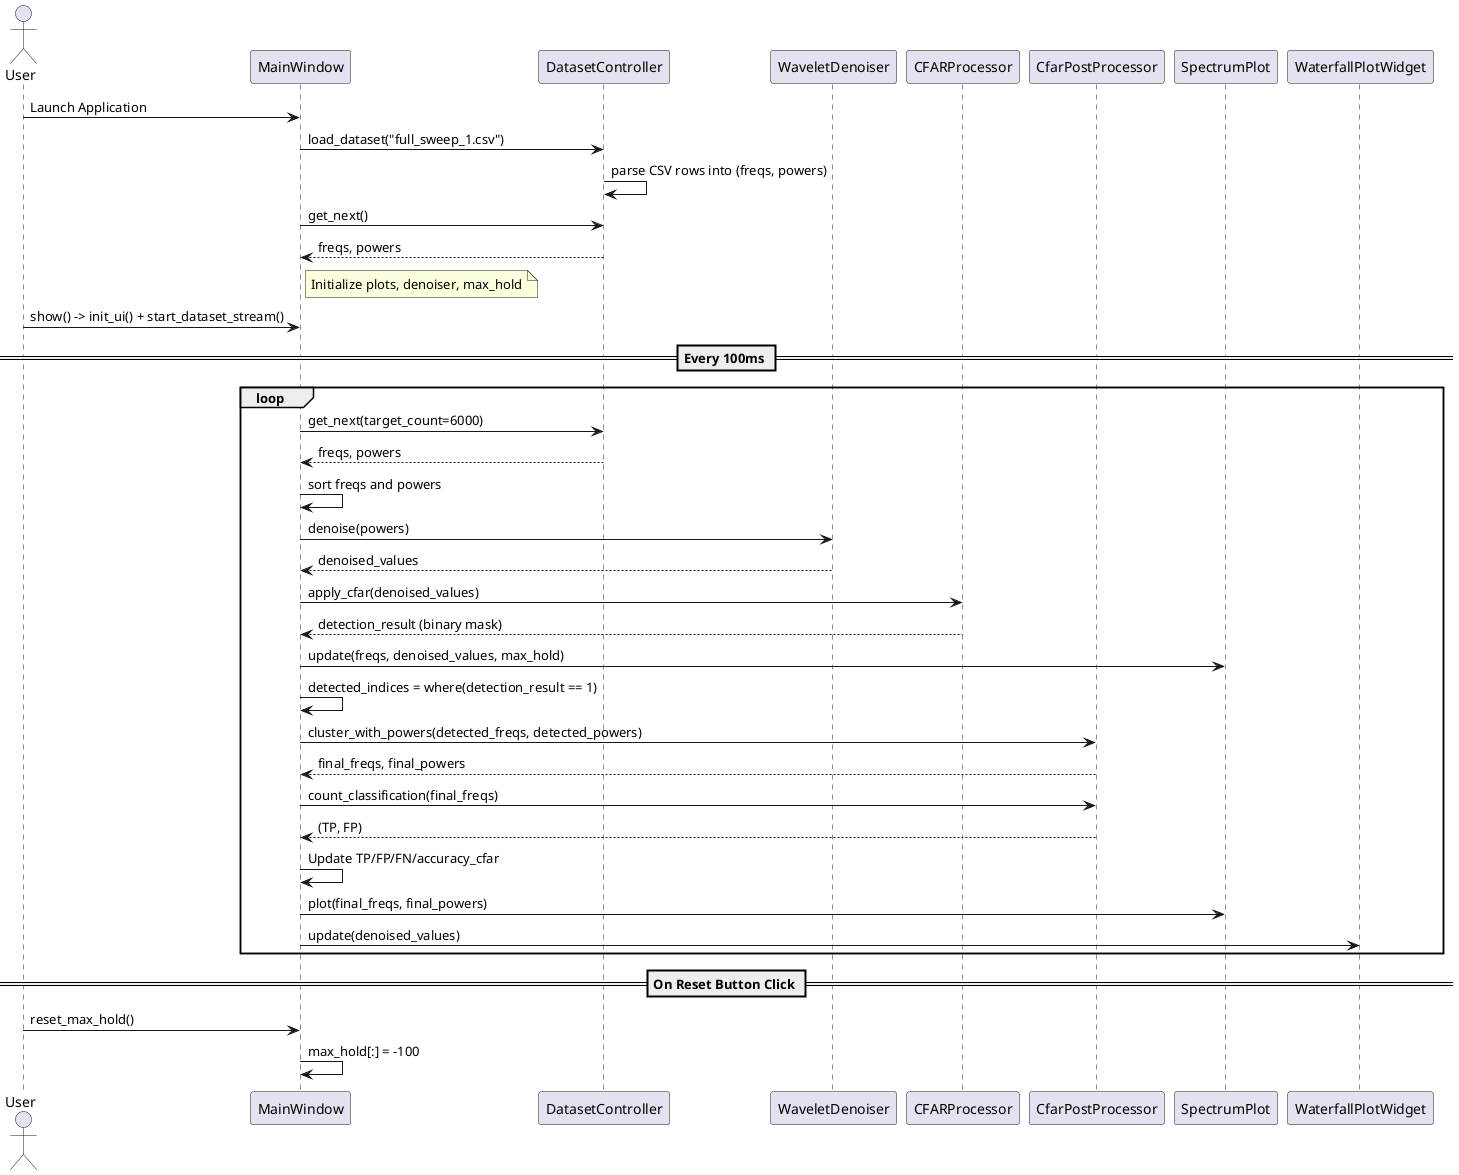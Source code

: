 @startuml SpectrumSweepWithWavelet

actor User

participant "MainWindow" as MW
participant "DatasetController" as DC
participant "WaveletDenoiser" as Denoiser
participant "CFARProcessor" as CFAR
participant "CfarPostProcessor" as CPP
participant "SpectrumPlot" as Plot
participant "WaterfallPlotWidget" as Waterfall

User -> MW : Launch Application
MW -> DC : load_dataset("full_sweep_1.csv")
DC -> DC : parse CSV rows into (freqs, powers)
MW -> DC : get_next()
DC --> MW : freqs, powers

note right of MW : Initialize plots, denoiser, max_hold

User -> MW : show() -> init_ui() + start_dataset_stream()

== Every 100ms ==
loop
    MW -> DC : get_next(target_count=6000)
    DC --> MW : freqs, powers

    MW -> MW : sort freqs and powers
    MW -> Denoiser : denoise(powers)
    Denoiser --> MW : denoised_values

    MW -> CFAR : apply_cfar(denoised_values)
    CFAR --> MW : detection_result (binary mask)

    MW -> Plot : update(freqs, denoised_values, max_hold)

    MW -> MW : detected_indices = where(detection_result == 1)
    MW -> CPP : cluster_with_powers(detected_freqs, detected_powers)
    CPP --> MW : final_freqs, final_powers

    MW -> CPP : count_classification(final_freqs)
    CPP --> MW : (TP, FP)
    MW -> MW : Update TP/FP/FN/accuracy_cfar

    MW -> Plot : plot(final_freqs, final_powers)

    MW -> Waterfall : update(denoised_values)
end

== On Reset Button Click ==
User -> MW : reset_max_hold()
MW -> MW : max_hold[:] = -100

@enduml

